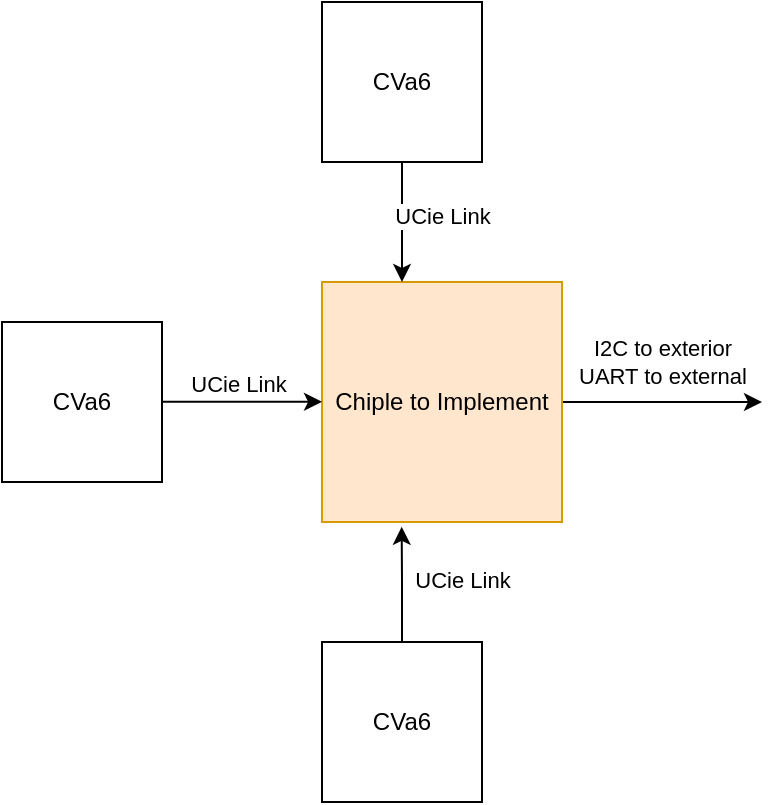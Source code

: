 <mxfile version="26.0.16">
  <diagram name="Page-1" id="c7558073-3199-34d8-9f00-42111426c3f3">
    <mxGraphModel dx="757" dy="681" grid="1" gridSize="10" guides="1" tooltips="1" connect="1" arrows="1" fold="1" page="1" pageScale="1" pageWidth="826" pageHeight="1169" background="none" math="0" shadow="0">
      <root>
        <mxCell id="0" />
        <mxCell id="1" parent="0" />
        <mxCell id="2BD0yKgixTstZG1Ybqkh-107" value="" style="edgeStyle=orthogonalEdgeStyle;rounded=0;orthogonalLoop=1;jettySize=auto;html=1;" edge="1" parent="1" source="2BD0yKgixTstZG1Ybqkh-96">
          <mxGeometry relative="1" as="geometry">
            <mxPoint x="580" y="400" as="targetPoint" />
          </mxGeometry>
        </mxCell>
        <mxCell id="2BD0yKgixTstZG1Ybqkh-114" value="I2C to exterior&lt;br&gt;UART to external" style="edgeLabel;html=1;align=center;verticalAlign=middle;resizable=0;points=[];" vertex="1" connectable="0" parent="2BD0yKgixTstZG1Ybqkh-107">
          <mxGeometry x="-0.328" y="1" relative="1" as="geometry">
            <mxPoint x="16" y="-19" as="offset" />
          </mxGeometry>
        </mxCell>
        <mxCell id="2BD0yKgixTstZG1Ybqkh-96" value="Chiple to Implement" style="whiteSpace=wrap;html=1;aspect=fixed;fillColor=#ffe6cc;strokeColor=#d79b00;" vertex="1" parent="1">
          <mxGeometry x="360" y="340" width="120" height="120" as="geometry" />
        </mxCell>
        <mxCell id="2BD0yKgixTstZG1Ybqkh-105" value="" style="edgeStyle=orthogonalEdgeStyle;rounded=0;orthogonalLoop=1;jettySize=auto;html=1;" edge="1" parent="1" source="2BD0yKgixTstZG1Ybqkh-97" target="2BD0yKgixTstZG1Ybqkh-96">
          <mxGeometry relative="1" as="geometry">
            <Array as="points">
              <mxPoint x="400" y="320" />
              <mxPoint x="400" y="320" />
            </Array>
          </mxGeometry>
        </mxCell>
        <mxCell id="2BD0yKgixTstZG1Ybqkh-112" value="UCie Link" style="edgeLabel;html=1;align=center;verticalAlign=middle;resizable=0;points=[];" vertex="1" connectable="0" parent="2BD0yKgixTstZG1Ybqkh-105">
          <mxGeometry x="-0.113" relative="1" as="geometry">
            <mxPoint x="20" as="offset" />
          </mxGeometry>
        </mxCell>
        <mxCell id="2BD0yKgixTstZG1Ybqkh-97" value="CVa6" style="whiteSpace=wrap;html=1;aspect=fixed;" vertex="1" parent="1">
          <mxGeometry x="360" y="200" width="80" height="80" as="geometry" />
        </mxCell>
        <mxCell id="2BD0yKgixTstZG1Ybqkh-104" value="" style="edgeStyle=orthogonalEdgeStyle;rounded=0;orthogonalLoop=1;jettySize=auto;html=1;" edge="1" parent="1">
          <mxGeometry relative="1" as="geometry">
            <mxPoint x="280" y="399.92" as="sourcePoint" />
            <mxPoint x="360" y="399.92" as="targetPoint" />
          </mxGeometry>
        </mxCell>
        <mxCell id="2BD0yKgixTstZG1Ybqkh-110" value="UCie Link" style="edgeLabel;html=1;align=center;verticalAlign=middle;resizable=0;points=[];" vertex="1" connectable="0" parent="2BD0yKgixTstZG1Ybqkh-104">
          <mxGeometry x="-0.277" y="1" relative="1" as="geometry">
            <mxPoint x="9" y="-8" as="offset" />
          </mxGeometry>
        </mxCell>
        <mxCell id="2BD0yKgixTstZG1Ybqkh-98" value="CVa6" style="whiteSpace=wrap;html=1;aspect=fixed;" vertex="1" parent="1">
          <mxGeometry x="200" y="360" width="80" height="80" as="geometry" />
        </mxCell>
        <mxCell id="2BD0yKgixTstZG1Ybqkh-102" value="" style="edgeStyle=orthogonalEdgeStyle;rounded=0;orthogonalLoop=1;jettySize=auto;html=1;entryX=0.332;entryY=1.02;entryDx=0;entryDy=0;entryPerimeter=0;" edge="1" parent="1" source="2BD0yKgixTstZG1Ybqkh-99" target="2BD0yKgixTstZG1Ybqkh-96">
          <mxGeometry relative="1" as="geometry" />
        </mxCell>
        <mxCell id="2BD0yKgixTstZG1Ybqkh-113" value="UCie Link" style="edgeLabel;html=1;align=center;verticalAlign=middle;resizable=0;points=[];" vertex="1" connectable="0" parent="2BD0yKgixTstZG1Ybqkh-102">
          <mxGeometry x="0.066" y="1" relative="1" as="geometry">
            <mxPoint x="31" as="offset" />
          </mxGeometry>
        </mxCell>
        <mxCell id="2BD0yKgixTstZG1Ybqkh-99" value="CVa6" style="whiteSpace=wrap;html=1;aspect=fixed;" vertex="1" parent="1">
          <mxGeometry x="360" y="520" width="80" height="80" as="geometry" />
        </mxCell>
      </root>
    </mxGraphModel>
  </diagram>
</mxfile>
